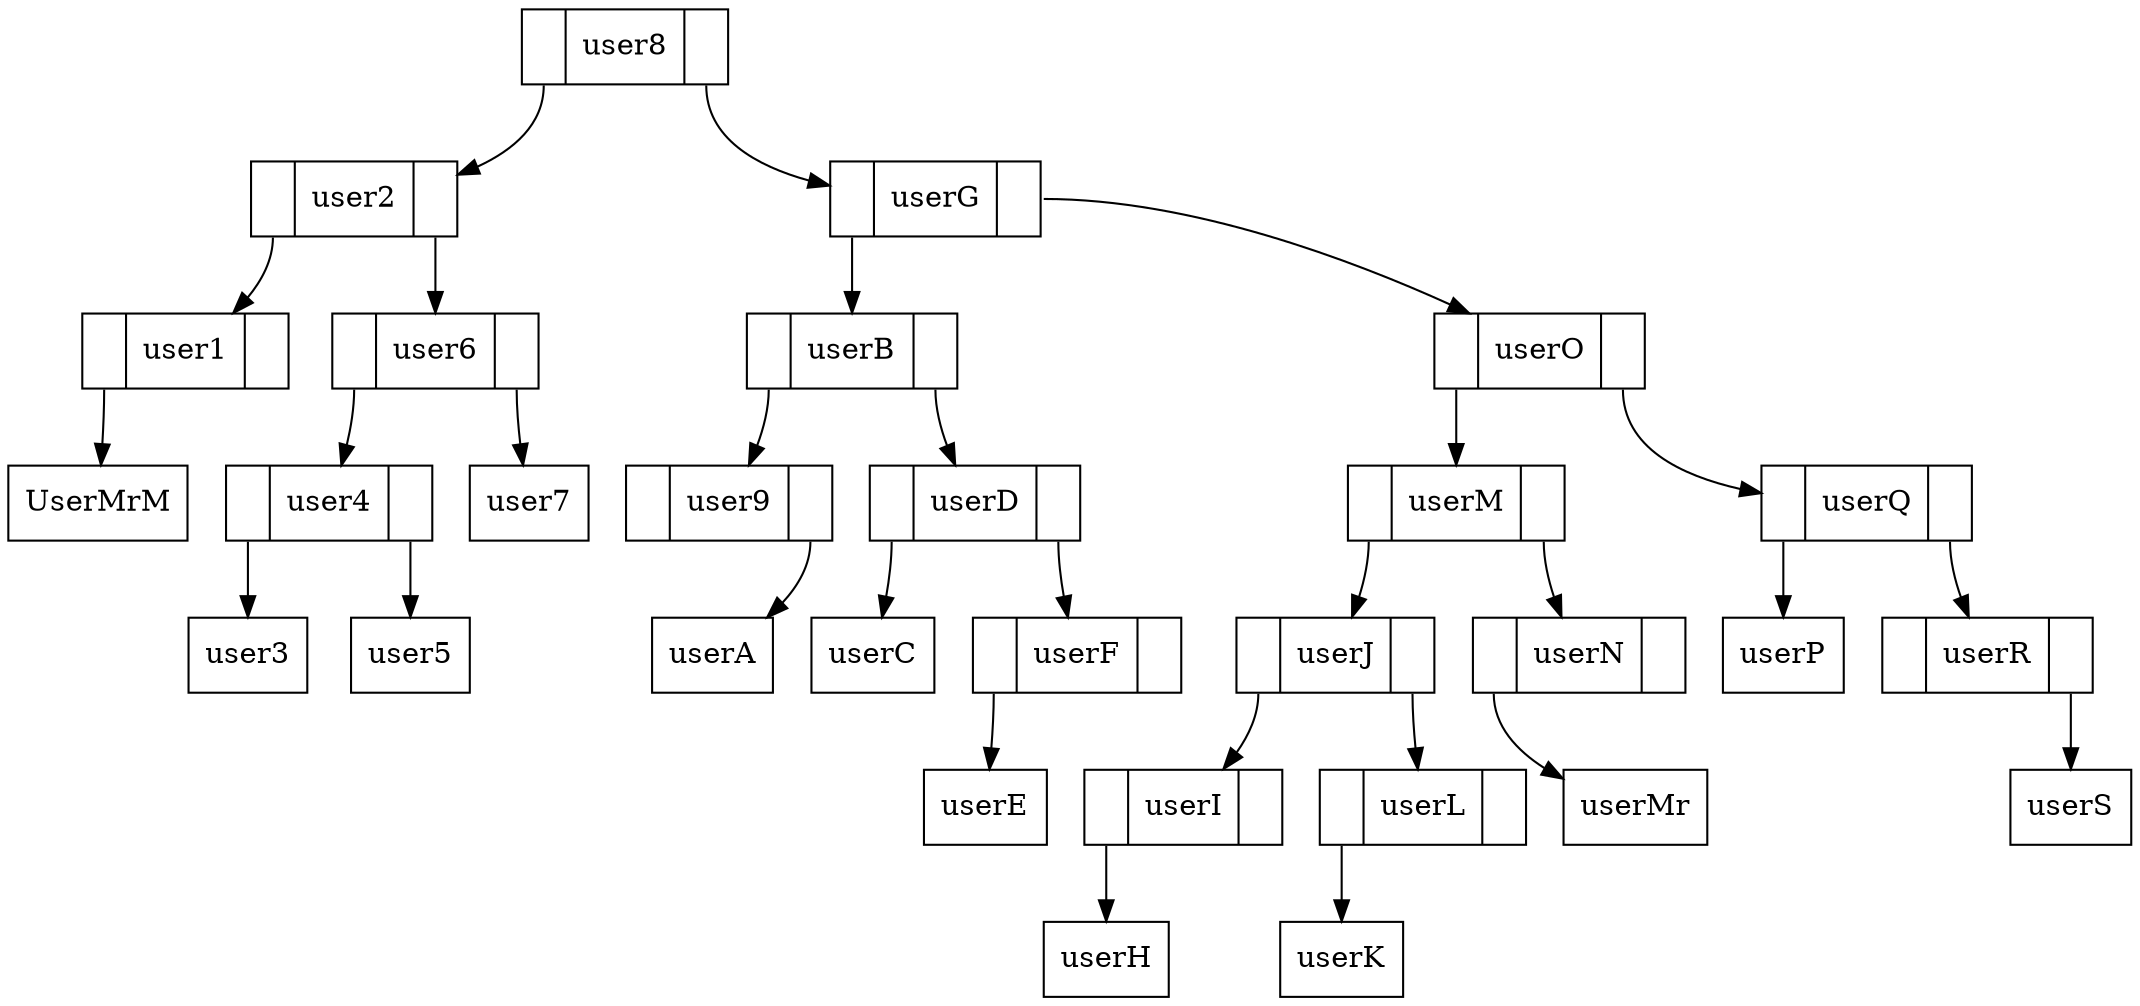 digraph arbol {
rankdir=TB
node [shape = record]
nodouser8 [ label ="<C0>|user8|<C1>"];
nodouser2 [ label ="<C0>|user2|<C1>"];
nodouser1 [ label ="<C0>|user1|<C1>"];
nodoUserMrM [ label ="UserMrM"];
nodouser1:C0->nodoUserMrM
nodouser2:C0->nodouser1
nodouser6 [ label ="<C0>|user6|<C1>"];
nodouser4 [ label ="<C0>|user4|<C1>"];
nodouser3 [ label ="user3"];
nodouser4:C0->nodouser3
nodouser5 [ label ="user5"];
nodouser4:C1->nodouser5
nodouser6:C0->nodouser4
nodouser7 [ label ="user7"];
nodouser6:C1->nodouser7
nodouser2:C1->nodouser6
nodouser8:C0->nodouser2
nodouserG [ label ="<C0>|userG|<C1>"];
nodouserB [ label ="<C0>|userB|<C1>"];
nodouser9 [ label ="<C0>|user9|<C1>"];
nodouserA [ label ="userA"];
nodouser9:C1->nodouserA
nodouserB:C0->nodouser9
nodouserD [ label ="<C0>|userD|<C1>"];
nodouserC [ label ="userC"];
nodouserD:C0->nodouserC
nodouserF [ label ="<C0>|userF|<C1>"];
nodouserE [ label ="userE"];
nodouserF:C0->nodouserE
nodouserD:C1->nodouserF
nodouserB:C1->nodouserD
nodouserG:C0->nodouserB
nodouserO [ label ="<C0>|userO|<C1>"];
nodouserM [ label ="<C0>|userM|<C1>"];
nodouserJ [ label ="<C0>|userJ|<C1>"];
nodouserI [ label ="<C0>|userI|<C1>"];
nodouserH [ label ="userH"];
nodouserI:C0->nodouserH
nodouserJ:C0->nodouserI
nodouserL [ label ="<C0>|userL|<C1>"];
nodouserK [ label ="userK"];
nodouserL:C0->nodouserK
nodouserJ:C1->nodouserL
nodouserM:C0->nodouserJ
nodouserN [ label ="<C0>|userN|<C1>"];
nodouserMr [ label ="userMr"];
nodouserN:C0->nodouserMr
nodouserM:C1->nodouserN
nodouserO:C0->nodouserM
nodouserQ [ label ="<C0>|userQ|<C1>"];
nodouserP [ label ="userP"];
nodouserQ:C0->nodouserP
nodouserR [ label ="<C0>|userR|<C1>"];
nodouserS [ label ="userS"];
nodouserR:C1->nodouserS
nodouserQ:C1->nodouserR
nodouserO:C1->nodouserQ
nodouserG:C1->nodouserO
nodouser8:C1->nodouserG
}
